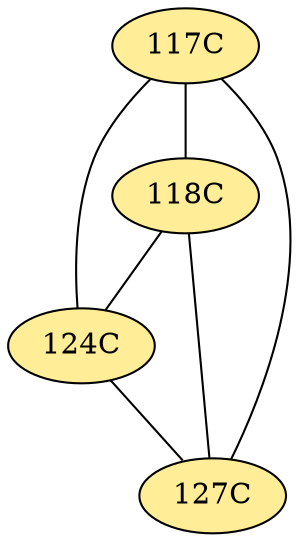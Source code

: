 // The Round Table
graph {
	"117C" [fillcolor="#FFED97" style=radial]
	"118C" [fillcolor="#FFED97" style=radial]
	"117C" -- "118C" [penwidth=1]
	"117C" [fillcolor="#FFED97" style=radial]
	"124C" [fillcolor="#FFED97" style=radial]
	"117C" -- "124C" [penwidth=1]
	"117C" [fillcolor="#FFED97" style=radial]
	"127C" [fillcolor="#FFED97" style=radial]
	"117C" -- "127C" [penwidth=1]
	"118C" [fillcolor="#FFED97" style=radial]
	"124C" [fillcolor="#FFED97" style=radial]
	"118C" -- "124C" [penwidth=1]
	"118C" [fillcolor="#FFED97" style=radial]
	"127C" [fillcolor="#FFED97" style=radial]
	"118C" -- "127C" [penwidth=1]
	"124C" [fillcolor="#FFED97" style=radial]
	"127C" [fillcolor="#FFED97" style=radial]
	"124C" -- "127C" [penwidth=1]
}
